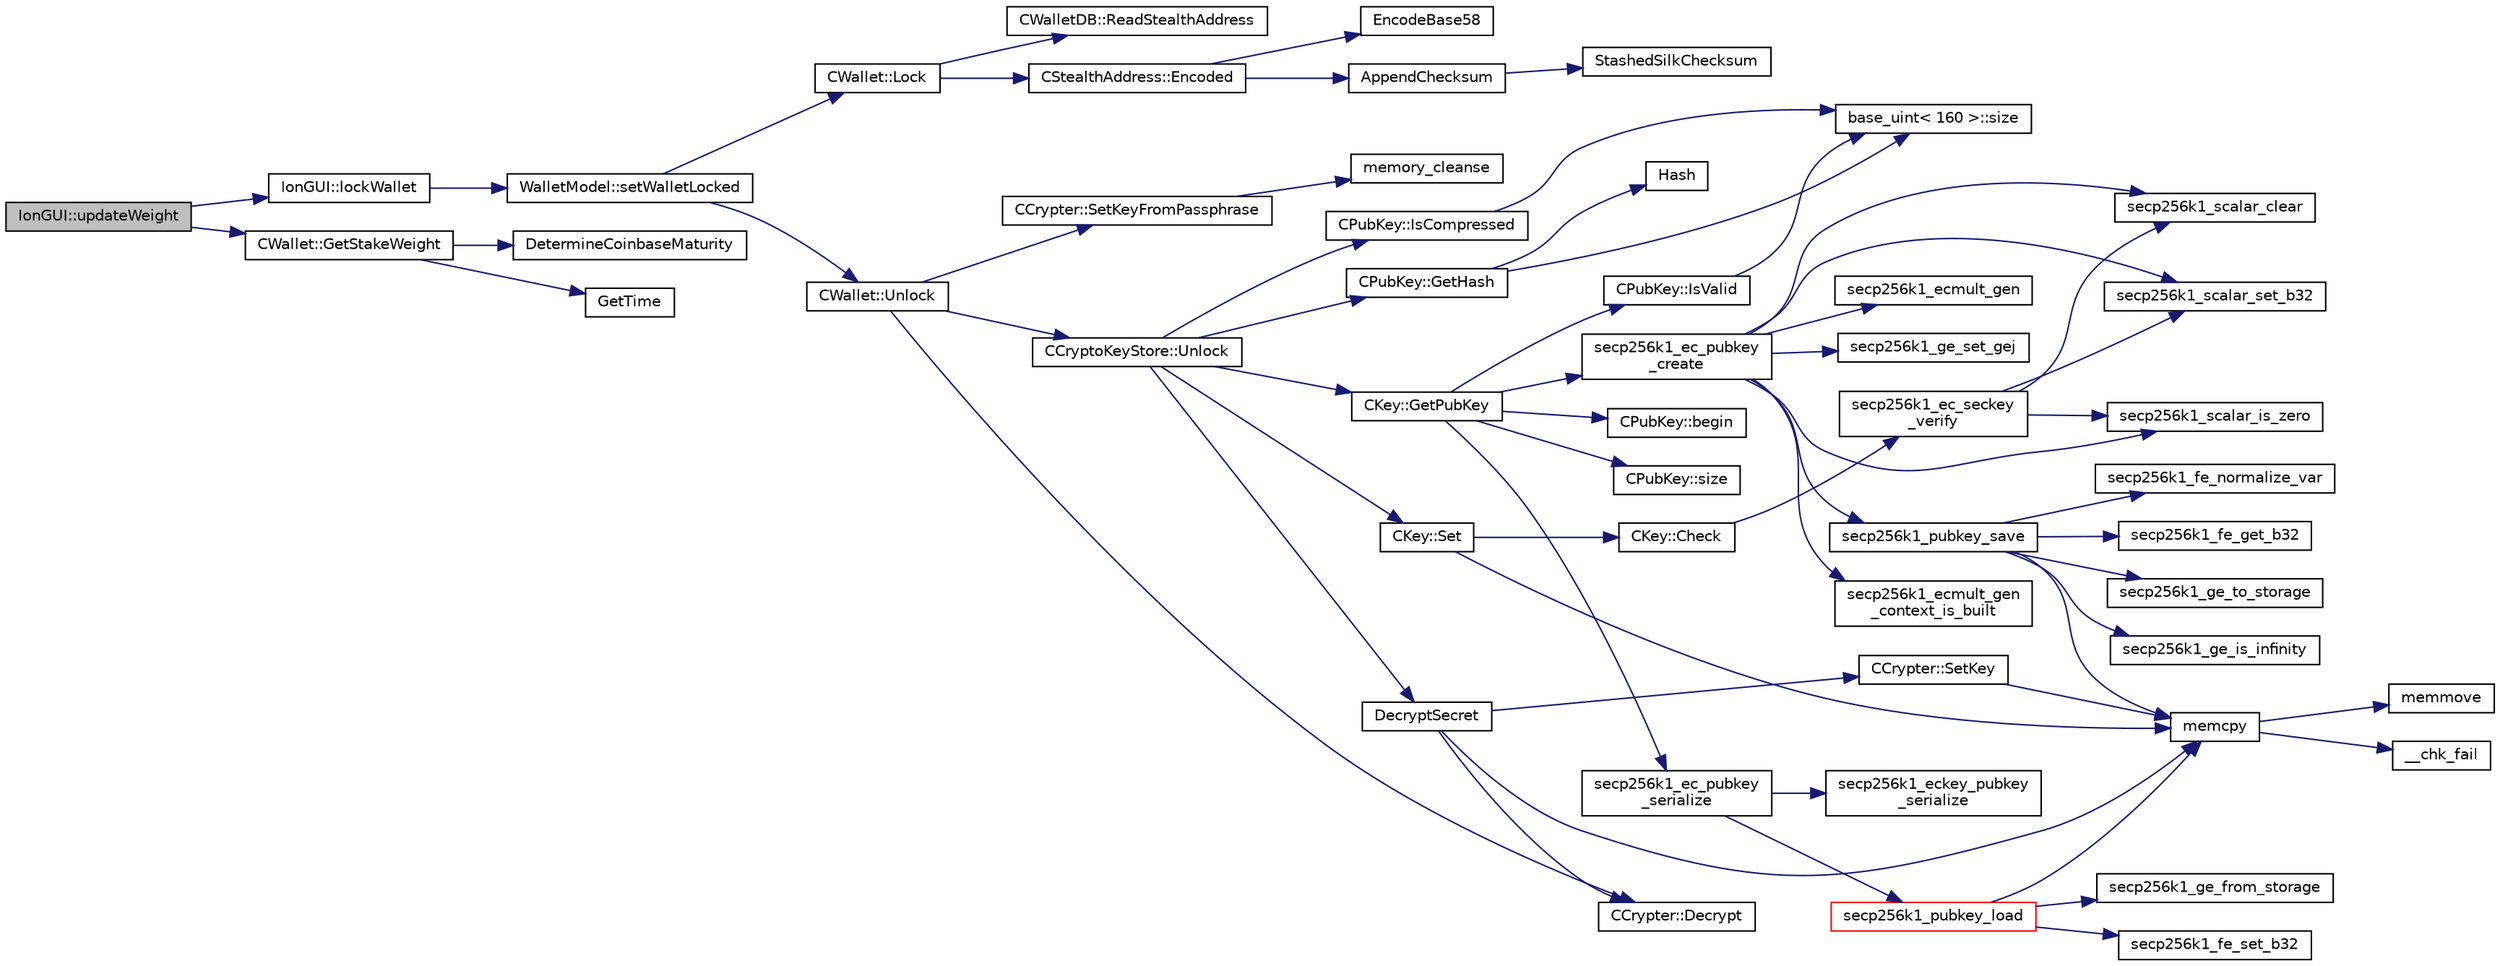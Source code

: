 digraph "IonGUI::updateWeight"
{
  edge [fontname="Helvetica",fontsize="10",labelfontname="Helvetica",labelfontsize="10"];
  node [fontname="Helvetica",fontsize="10",shape=record];
  rankdir="LR";
  Node1596 [label="IonGUI::updateWeight",height=0.2,width=0.4,color="black", fillcolor="grey75", style="filled", fontcolor="black"];
  Node1596 -> Node1597 [color="midnightblue",fontsize="10",style="solid",fontname="Helvetica"];
  Node1597 [label="IonGUI::lockWallet",height=0.2,width=0.4,color="black", fillcolor="white", style="filled",URL="$dc/d0b/class_ion_g_u_i.html#abfbef460c97022eea4d5e2dec1887ba0"];
  Node1597 -> Node1598 [color="midnightblue",fontsize="10",style="solid",fontname="Helvetica"];
  Node1598 [label="WalletModel::setWalletLocked",height=0.2,width=0.4,color="black", fillcolor="white", style="filled",URL="$d4/d27/class_wallet_model.html#a5a8b65bfaecb0813d64c733f4f34f090"];
  Node1598 -> Node1599 [color="midnightblue",fontsize="10",style="solid",fontname="Helvetica"];
  Node1599 [label="CWallet::Lock",height=0.2,width=0.4,color="black", fillcolor="white", style="filled",URL="$d2/de5/class_c_wallet.html#a0404b6bc1cb804aadc69b9902b52282a"];
  Node1599 -> Node1600 [color="midnightblue",fontsize="10",style="solid",fontname="Helvetica"];
  Node1600 [label="CStealthAddress::Encoded",height=0.2,width=0.4,color="black", fillcolor="white", style="filled",URL="$d6/d37/class_c_stealth_address.html#a1318c3f56f64354f4c909380ba692c91"];
  Node1600 -> Node1601 [color="midnightblue",fontsize="10",style="solid",fontname="Helvetica"];
  Node1601 [label="AppendChecksum",height=0.2,width=0.4,color="black", fillcolor="white", style="filled",URL="$db/d2d/stealth_8cpp.html#aa4f182dc0efd181cef81ca75ae960533"];
  Node1601 -> Node1602 [color="midnightblue",fontsize="10",style="solid",fontname="Helvetica"];
  Node1602 [label="StashedSilkChecksum",height=0.2,width=0.4,color="black", fillcolor="white", style="filled",URL="$db/d2d/stealth_8cpp.html#abb79a3b98a10b85daf3f3ff35c1cbfa8"];
  Node1600 -> Node1603 [color="midnightblue",fontsize="10",style="solid",fontname="Helvetica"];
  Node1603 [label="EncodeBase58",height=0.2,width=0.4,color="black", fillcolor="white", style="filled",URL="$db/d9c/base58_8cpp.html#a8d6f0e9d5df175b4966dcede31dc90ad",tooltip="Encode a byte sequence as a base58-encoded string. "];
  Node1599 -> Node1604 [color="midnightblue",fontsize="10",style="solid",fontname="Helvetica"];
  Node1604 [label="CWalletDB::ReadStealthAddress",height=0.2,width=0.4,color="black", fillcolor="white", style="filled",URL="$d4/d90/class_c_wallet_d_b.html#aebcc02069f91916c652d4e3e13be0f0b"];
  Node1598 -> Node1605 [color="midnightblue",fontsize="10",style="solid",fontname="Helvetica"];
  Node1605 [label="CWallet::Unlock",height=0.2,width=0.4,color="black", fillcolor="white", style="filled",URL="$d2/de5/class_c_wallet.html#a654ae5a3a7c4c7c7bfd271f108781b40"];
  Node1605 -> Node1606 [color="midnightblue",fontsize="10",style="solid",fontname="Helvetica"];
  Node1606 [label="CCrypter::SetKeyFromPassphrase",height=0.2,width=0.4,color="black", fillcolor="white", style="filled",URL="$d7/d89/class_c_crypter.html#a5368279e4a1549d3c1d15d8aa2179708"];
  Node1606 -> Node1607 [color="midnightblue",fontsize="10",style="solid",fontname="Helvetica"];
  Node1607 [label="memory_cleanse",height=0.2,width=0.4,color="black", fillcolor="white", style="filled",URL="$da/d37/cleanse_8cpp.html#a5a4afb85dd16ecc1f6019c782db78663"];
  Node1605 -> Node1608 [color="midnightblue",fontsize="10",style="solid",fontname="Helvetica"];
  Node1608 [label="CCrypter::Decrypt",height=0.2,width=0.4,color="black", fillcolor="white", style="filled",URL="$d7/d89/class_c_crypter.html#a4dbabed4975d4435d22c76deac43df7f"];
  Node1605 -> Node1609 [color="midnightblue",fontsize="10",style="solid",fontname="Helvetica"];
  Node1609 [label="CCryptoKeyStore::Unlock",height=0.2,width=0.4,color="black", fillcolor="white", style="filled",URL="$db/dad/class_c_crypto_key_store.html#a81bd70e18aa75f566526620a74f9cd88"];
  Node1609 -> Node1610 [color="midnightblue",fontsize="10",style="solid",fontname="Helvetica"];
  Node1610 [label="DecryptSecret",height=0.2,width=0.4,color="black", fillcolor="white", style="filled",URL="$d3/d05/crypter_8cpp.html#aded00aa7498a7485a00e77a20856b3e4"];
  Node1610 -> Node1611 [color="midnightblue",fontsize="10",style="solid",fontname="Helvetica"];
  Node1611 [label="memcpy",height=0.2,width=0.4,color="black", fillcolor="white", style="filled",URL="$d5/d9f/glibc__compat_8cpp.html#a0f46826ab0466591e136db24394923cf"];
  Node1611 -> Node1612 [color="midnightblue",fontsize="10",style="solid",fontname="Helvetica"];
  Node1612 [label="memmove",height=0.2,width=0.4,color="black", fillcolor="white", style="filled",URL="$d5/d9f/glibc__compat_8cpp.html#a9778d49e9029dd75bc53ecbbf9f5e9a1"];
  Node1611 -> Node1613 [color="midnightblue",fontsize="10",style="solid",fontname="Helvetica"];
  Node1613 [label="__chk_fail",height=0.2,width=0.4,color="black", fillcolor="white", style="filled",URL="$d5/d9f/glibc__compat_8cpp.html#a424ac71631da5ada2976630ff67051d1"];
  Node1610 -> Node1614 [color="midnightblue",fontsize="10",style="solid",fontname="Helvetica"];
  Node1614 [label="CCrypter::SetKey",height=0.2,width=0.4,color="black", fillcolor="white", style="filled",URL="$d7/d89/class_c_crypter.html#a0d948dd4796e2420e1dd9c1ddbf7974e"];
  Node1614 -> Node1611 [color="midnightblue",fontsize="10",style="solid",fontname="Helvetica"];
  Node1610 -> Node1608 [color="midnightblue",fontsize="10",style="solid",fontname="Helvetica"];
  Node1609 -> Node1615 [color="midnightblue",fontsize="10",style="solid",fontname="Helvetica"];
  Node1615 [label="CPubKey::GetHash",height=0.2,width=0.4,color="black", fillcolor="white", style="filled",URL="$da/d4e/class_c_pub_key.html#ab1aaa3f6085a3e9bc034d3e1269d870d"];
  Node1615 -> Node1616 [color="midnightblue",fontsize="10",style="solid",fontname="Helvetica"];
  Node1616 [label="Hash",height=0.2,width=0.4,color="black", fillcolor="white", style="filled",URL="$db/dfb/hash_8h.html#ab3f6c437460137530d86e09c2c102e99"];
  Node1615 -> Node1617 [color="midnightblue",fontsize="10",style="solid",fontname="Helvetica"];
  Node1617 [label="base_uint\< 160 \>::size",height=0.2,width=0.4,color="black", fillcolor="white", style="filled",URL="$da/df7/classbase__uint.html#a1f49b034e686269601ea89b0319b8004"];
  Node1609 -> Node1618 [color="midnightblue",fontsize="10",style="solid",fontname="Helvetica"];
  Node1618 [label="CKey::Set",height=0.2,width=0.4,color="black", fillcolor="white", style="filled",URL="$d2/d63/class_c_key.html#aaa13d5f08456bba094210c5eeabf64c8"];
  Node1618 -> Node1619 [color="midnightblue",fontsize="10",style="solid",fontname="Helvetica"];
  Node1619 [label="CKey::Check",height=0.2,width=0.4,color="black", fillcolor="white", style="filled",URL="$d2/d63/class_c_key.html#acec869bc75fa8f4d619ab025d367a97c"];
  Node1619 -> Node1620 [color="midnightblue",fontsize="10",style="solid",fontname="Helvetica"];
  Node1620 [label="secp256k1_ec_seckey\l_verify",height=0.2,width=0.4,color="black", fillcolor="white", style="filled",URL="$d7/dd3/secp256k1_8h.html#a366f922fc0c787351e82ff8e3a95f652",tooltip="Verify an ECDSA secret key. "];
  Node1620 -> Node1621 [color="midnightblue",fontsize="10",style="solid",fontname="Helvetica"];
  Node1621 [label="secp256k1_scalar_set_b32",height=0.2,width=0.4,color="black", fillcolor="white", style="filled",URL="$db/d94/scalar_8h.html#a25cc2d45ae1d1765d07c3313cdf46fa0",tooltip="Set a scalar from a big endian byte array. "];
  Node1620 -> Node1622 [color="midnightblue",fontsize="10",style="solid",fontname="Helvetica"];
  Node1622 [label="secp256k1_scalar_is_zero",height=0.2,width=0.4,color="black", fillcolor="white", style="filled",URL="$db/d94/scalar_8h.html#a3f0ac84fe49a1c1f51212582a2c149d4",tooltip="Check whether a scalar equals zero. "];
  Node1620 -> Node1623 [color="midnightblue",fontsize="10",style="solid",fontname="Helvetica"];
  Node1623 [label="secp256k1_scalar_clear",height=0.2,width=0.4,color="black", fillcolor="white", style="filled",URL="$db/d94/scalar_8h.html#ad8fb9bc2a828903963bf37806d8edd11",tooltip="Clear a scalar to prevent the leak of sensitive data. "];
  Node1618 -> Node1611 [color="midnightblue",fontsize="10",style="solid",fontname="Helvetica"];
  Node1609 -> Node1624 [color="midnightblue",fontsize="10",style="solid",fontname="Helvetica"];
  Node1624 [label="CPubKey::IsCompressed",height=0.2,width=0.4,color="black", fillcolor="white", style="filled",URL="$da/d4e/class_c_pub_key.html#a25f8b70340ad20ddab0f80ec4cee9396"];
  Node1624 -> Node1617 [color="midnightblue",fontsize="10",style="solid",fontname="Helvetica"];
  Node1609 -> Node1625 [color="midnightblue",fontsize="10",style="solid",fontname="Helvetica"];
  Node1625 [label="CKey::GetPubKey",height=0.2,width=0.4,color="black", fillcolor="white", style="filled",URL="$d2/d63/class_c_key.html#aa1085c59603a62db6ec776300f250337"];
  Node1625 -> Node1626 [color="midnightblue",fontsize="10",style="solid",fontname="Helvetica"];
  Node1626 [label="secp256k1_ec_pubkey\l_create",height=0.2,width=0.4,color="black", fillcolor="white", style="filled",URL="$d7/dd3/secp256k1_8h.html#a7438071aa8a6dc4697abe4f4659f2161",tooltip="Compute the public key for a secret key. "];
  Node1626 -> Node1627 [color="midnightblue",fontsize="10",style="solid",fontname="Helvetica"];
  Node1627 [label="secp256k1_ecmult_gen\l_context_is_built",height=0.2,width=0.4,color="black", fillcolor="white", style="filled",URL="$d6/d76/ecmult__gen_8h.html#a9a40662d6ed2cbab43dbddc25f570f97"];
  Node1626 -> Node1621 [color="midnightblue",fontsize="10",style="solid",fontname="Helvetica"];
  Node1626 -> Node1622 [color="midnightblue",fontsize="10",style="solid",fontname="Helvetica"];
  Node1626 -> Node1628 [color="midnightblue",fontsize="10",style="solid",fontname="Helvetica"];
  Node1628 [label="secp256k1_ecmult_gen",height=0.2,width=0.4,color="black", fillcolor="white", style="filled",URL="$d6/d76/ecmult__gen_8h.html#a5ed744c720cbb0a397c8d4c42c637f24",tooltip="Multiply with the generator: R = a*G. "];
  Node1626 -> Node1629 [color="midnightblue",fontsize="10",style="solid",fontname="Helvetica"];
  Node1629 [label="secp256k1_ge_set_gej",height=0.2,width=0.4,color="black", fillcolor="white", style="filled",URL="$d9/dd1/group_8h.html#aa511eebf8cd7419763f06555ed4fb62d",tooltip="Set a group element equal to another which is given in jacobian coordinates. "];
  Node1626 -> Node1630 [color="midnightblue",fontsize="10",style="solid",fontname="Helvetica"];
  Node1630 [label="secp256k1_pubkey_save",height=0.2,width=0.4,color="black", fillcolor="white", style="filled",URL="$d1/d8c/secp256k1_8c.html#aa061c9c5c861017bef990e5c4653e0f4"];
  Node1630 -> Node1631 [color="midnightblue",fontsize="10",style="solid",fontname="Helvetica"];
  Node1631 [label="secp256k1_ge_to_storage",height=0.2,width=0.4,color="black", fillcolor="white", style="filled",URL="$d9/dd1/group_8h.html#ad6499ae629f998e50d8614869ee3c67f",tooltip="Convert a group element to the storage type. "];
  Node1630 -> Node1611 [color="midnightblue",fontsize="10",style="solid",fontname="Helvetica"];
  Node1630 -> Node1632 [color="midnightblue",fontsize="10",style="solid",fontname="Helvetica"];
  Node1632 [label="secp256k1_ge_is_infinity",height=0.2,width=0.4,color="black", fillcolor="white", style="filled",URL="$d9/dd1/group_8h.html#ac83592db46af97faf7ba9b9a39a1f6ff",tooltip="Check whether a group element is the point at infinity. "];
  Node1630 -> Node1633 [color="midnightblue",fontsize="10",style="solid",fontname="Helvetica"];
  Node1633 [label="secp256k1_fe_normalize_var",height=0.2,width=0.4,color="black", fillcolor="white", style="filled",URL="$d5/d5a/field_8h.html#a2d45c987537eadb2923c93aa3af9db71",tooltip="Normalize a field element, without constant-time guarantee. "];
  Node1630 -> Node1634 [color="midnightblue",fontsize="10",style="solid",fontname="Helvetica"];
  Node1634 [label="secp256k1_fe_get_b32",height=0.2,width=0.4,color="black", fillcolor="white", style="filled",URL="$d5/d5a/field_8h.html#abb1017649be14b9ac1823be3c573e542",tooltip="Convert a field element to a 32-byte big endian value. "];
  Node1626 -> Node1623 [color="midnightblue",fontsize="10",style="solid",fontname="Helvetica"];
  Node1625 -> Node1635 [color="midnightblue",fontsize="10",style="solid",fontname="Helvetica"];
  Node1635 [label="secp256k1_ec_pubkey\l_serialize",height=0.2,width=0.4,color="black", fillcolor="white", style="filled",URL="$d7/dd3/secp256k1_8h.html#a34977bf00322e510e881160c421836d7",tooltip="Serialize a pubkey object into a serialized byte sequence. "];
  Node1635 -> Node1636 [color="midnightblue",fontsize="10",style="solid",fontname="Helvetica"];
  Node1636 [label="secp256k1_pubkey_load",height=0.2,width=0.4,color="red", fillcolor="white", style="filled",URL="$d1/d8c/secp256k1_8c.html#a9966ec041e71010d1593ae2211ffb843"];
  Node1636 -> Node1611 [color="midnightblue",fontsize="10",style="solid",fontname="Helvetica"];
  Node1636 -> Node1637 [color="midnightblue",fontsize="10",style="solid",fontname="Helvetica"];
  Node1637 [label="secp256k1_ge_from_storage",height=0.2,width=0.4,color="black", fillcolor="white", style="filled",URL="$d9/dd1/group_8h.html#a8c1e7f328284d9ba56404bb8d99bf765",tooltip="Convert a group element back from the storage type. "];
  Node1636 -> Node1638 [color="midnightblue",fontsize="10",style="solid",fontname="Helvetica"];
  Node1638 [label="secp256k1_fe_set_b32",height=0.2,width=0.4,color="black", fillcolor="white", style="filled",URL="$d5/d5a/field_8h.html#a5c86a65052e3b135919c00fe2233a43d",tooltip="Set a field element equal to 32-byte big endian value. "];
  Node1635 -> Node1641 [color="midnightblue",fontsize="10",style="solid",fontname="Helvetica"];
  Node1641 [label="secp256k1_eckey_pubkey\l_serialize",height=0.2,width=0.4,color="black", fillcolor="white", style="filled",URL="$da/dff/eckey_8h.html#ae1f52342d70928f16c8e606da59e6aa6"];
  Node1625 -> Node1642 [color="midnightblue",fontsize="10",style="solid",fontname="Helvetica"];
  Node1642 [label="CPubKey::begin",height=0.2,width=0.4,color="black", fillcolor="white", style="filled",URL="$da/d4e/class_c_pub_key.html#a859ab9909d68092d6d4fc739237ab358"];
  Node1625 -> Node1643 [color="midnightblue",fontsize="10",style="solid",fontname="Helvetica"];
  Node1643 [label="CPubKey::size",height=0.2,width=0.4,color="black", fillcolor="white", style="filled",URL="$da/d4e/class_c_pub_key.html#a6bb28fcf0a5f799c69f5b7269363b309"];
  Node1625 -> Node1644 [color="midnightblue",fontsize="10",style="solid",fontname="Helvetica"];
  Node1644 [label="CPubKey::IsValid",height=0.2,width=0.4,color="black", fillcolor="white", style="filled",URL="$da/d4e/class_c_pub_key.html#a4fa94293cf8577fd039b9a133f6c7f30"];
  Node1644 -> Node1617 [color="midnightblue",fontsize="10",style="solid",fontname="Helvetica"];
  Node1596 -> Node1645 [color="midnightblue",fontsize="10",style="solid",fontname="Helvetica"];
  Node1645 [label="CWallet::GetStakeWeight",height=0.2,width=0.4,color="black", fillcolor="white", style="filled",URL="$d2/de5/class_c_wallet.html#aa3ee5954431d4c49ecbd4d513f467f2b"];
  Node1645 -> Node1646 [color="midnightblue",fontsize="10",style="solid",fontname="Helvetica"];
  Node1646 [label="GetTime",height=0.2,width=0.4,color="black", fillcolor="white", style="filled",URL="$df/d2d/util_8cpp.html#a46fac5fba8ba905b5f9acb364f5d8c6f"];
  Node1645 -> Node1647 [color="midnightblue",fontsize="10",style="solid",fontname="Helvetica"];
  Node1647 [label="DetermineCoinbaseMaturity",height=0.2,width=0.4,color="black", fillcolor="white", style="filled",URL="$d1/d08/proofs_8cpp.html#a97478c8207cae73889a6b1fbbc3c67e3",tooltip="Determine Coinbase Maturity (generally not a good idea - done so to increase speed) ..."];
}
